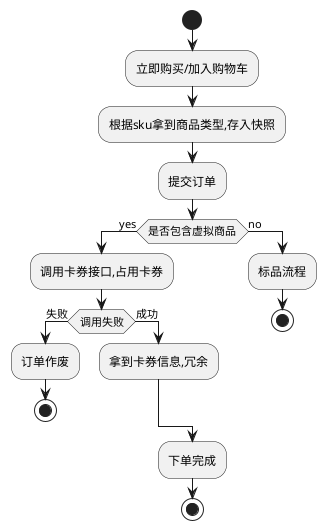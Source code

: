 @startuml

start
:立即购买/加入购物车;
:根据sku拿到商品类型,存入快照;
:提交订单;
if(是否包含虚拟商品) then (yes)
    :调用卡券接口,占用卡券;
    if(调用失败) then (失败)
        :订单作废;
        stop;
     else (成功)
     :拿到卡券信息,冗余;

     endif
 else (no)
     :标品流程;
     stop;
endif;
:下单完成;
stop

@enduml